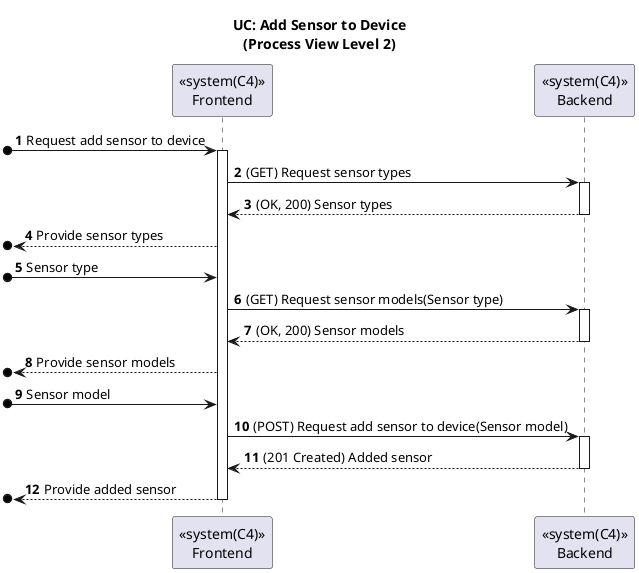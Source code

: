 @startuml

title UC: Add Sensor to Device\n(Process View Level 2)
autonumber

participant "<<system(C4)>>\nFrontend" as FE
participant "<<system(C4)>>\nBackend" as BE

[o-> FE : Request add sensor to device
activate FE
FE -> BE : (GET) Request sensor types
activate BE
FE <-- BE : (OK, 200) Sensor types
deactivate BE
[o<-- FE : Provide sensor types
[o-> FE : Sensor type
FE -> BE : (GET) Request sensor models(Sensor type)
activate BE
FE <-- BE : (OK, 200) Sensor models
deactivate BE
[o<-- FE : Provide sensor models
[o-> FE : Sensor model
FE -> BE : (POST) Request add sensor to device(Sensor model)
activate BE
FE <-- BE : (201 Created) Added sensor
deactivate BE
[o<-- FE : Provide added sensor
deactivate FE

@enduml